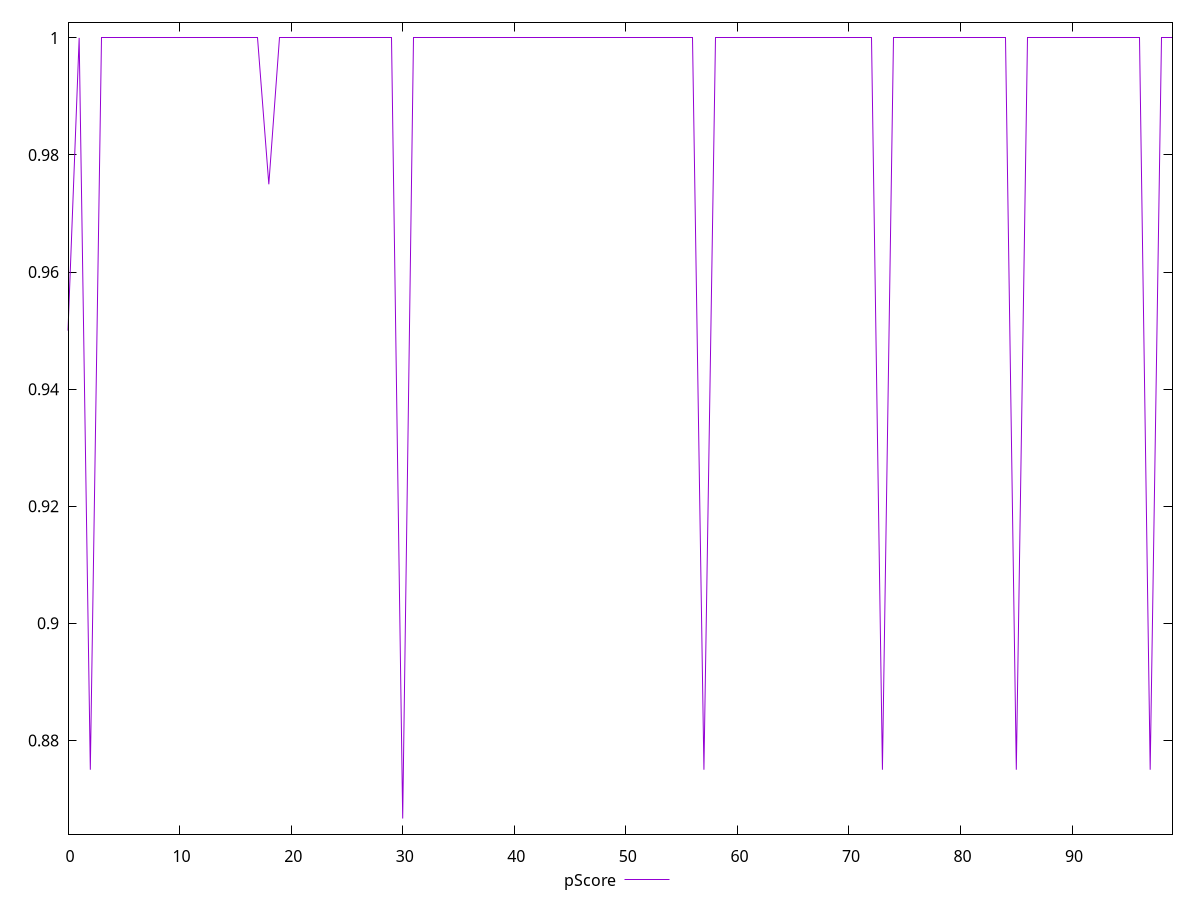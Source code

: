 reset

$pScore <<EOF
0 0.95
1 1
2 0.875
3 1
4 1
5 1
6 1
7 1
8 1
9 1
10 1
11 1
12 1
13 1
14 1
15 1
16 1
17 1
18 0.975
19 1
20 1
21 1
22 1
23 1
24 1
25 1
26 1
27 1
28 1
29 1
30 0.8666666666666667
31 1
32 1
33 1
34 1
35 1
36 1
37 1
38 1
39 1
40 1
41 1
42 1
43 1
44 1
45 1
46 1
47 1
48 1
49 1
50 1
51 1
52 1
53 1
54 1
55 1
56 1
57 0.875
58 1
59 1
60 1
61 1
62 1
63 1
64 1
65 1
66 1
67 1
68 1
69 1
70 1
71 1
72 1
73 0.875
74 1
75 1
76 1
77 1
78 1
79 1
80 1
81 1
82 1
83 1
84 1
85 0.875
86 1
87 1
88 1
89 1
90 1
91 1
92 1
93 1
94 1
95 1
96 1
97 0.875
98 1
99 1
EOF

set key outside below
set xrange [0:99]
set yrange [0.864:1.0026666666666666]
set trange [0.864:1.0026666666666666]
set terminal svg size 640, 500 enhanced background rgb 'white'
set output "report_00015_2021-02-09T16-11-33.973Z/unminified-css/samples/pages+cached/pScore/values.svg"

plot $pScore title "pScore" with line

reset
